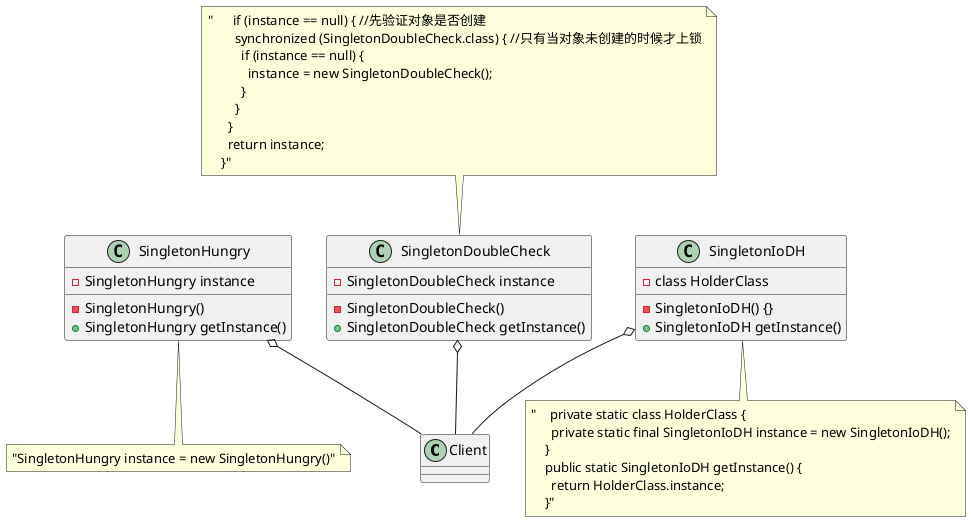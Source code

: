 @startuml Section3
class Client

class SingletonHungry {
  - SingletonHungry instance
  - SingletonHungry()
  + SingletonHungry getInstance()
}

class SingletonDoubleCheck {
  - SingletonDoubleCheck instance
  - SingletonDoubleCheck()
  + SingletonDoubleCheck getInstance()
}

class SingletonIoDH {
  - SingletonIoDH() {}
  - class HolderClass
  + SingletonIoDH getInstance()
}

SingletonHungry o--  Client
SingletonDoubleCheck o--  Client
SingletonIoDH o--  Client
note bottom of SingletonHungry:"SingletonHungry instance = new SingletonHungry()"

note top of SingletonDoubleCheck:"      if (instance == null) { //先验证对象是否创建\n\
        synchronized (SingletonDoubleCheck.class) { //只有当对象未创建的时候才上锁\n\
          if (instance == null) {\n\
            instance = new SingletonDoubleCheck();\n\
          }\n\
        }\n\
      }\n\
      return instance;\n\
    }"

note bottom of SingletonIoDH:"    private static class HolderClass {\n\
      private static final SingletonIoDH instance = new SingletonIoDH();\n\
    }\n\
    public static SingletonIoDH getInstance() {\n\
      return HolderClass.instance;\n\
    }"
@enduml